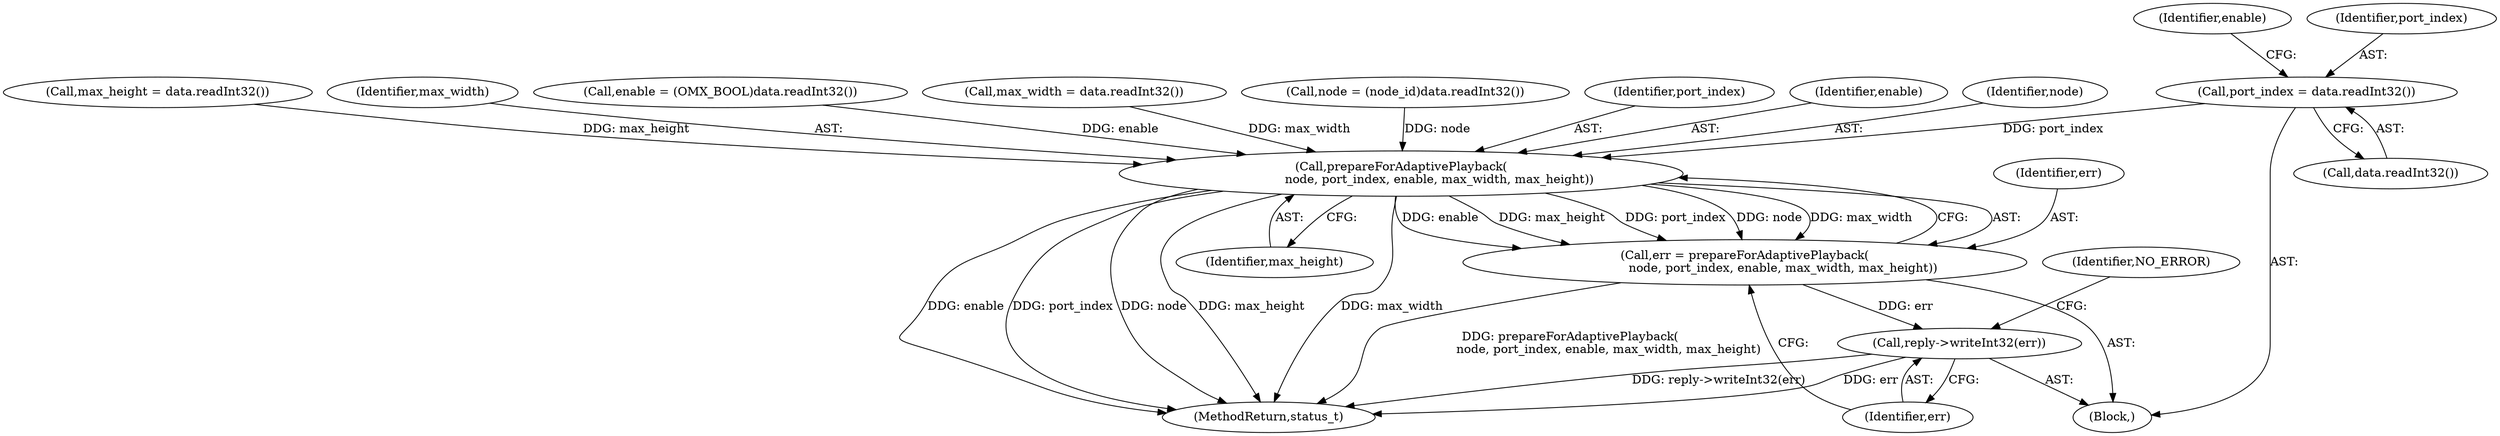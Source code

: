 digraph "0_Android_295c883fe3105b19bcd0f9e07d54c6b589fc5bff@API" {
"1000862" [label="(Call,port_index = data.readInt32())"];
"1000882" [label="(Call,prepareForAdaptivePlayback(\n                    node, port_index, enable, max_width, max_height))"];
"1000880" [label="(Call,err = prepareForAdaptivePlayback(\n                    node, port_index, enable, max_width, max_height))"];
"1000888" [label="(Call,reply->writeInt32(err))"];
"1000866" [label="(Call,enable = (OMX_BOOL)data.readInt32())"];
"1000872" [label="(Call,max_width = data.readInt32())"];
"1000856" [label="(Call,node = (node_id)data.readInt32())"];
"1001214" [label="(MethodReturn,status_t)"];
"1000867" [label="(Identifier,enable)"];
"1000884" [label="(Identifier,port_index)"];
"1000888" [label="(Call,reply->writeInt32(err))"];
"1000891" [label="(Identifier,NO_ERROR)"];
"1000882" [label="(Call,prepareForAdaptivePlayback(\n                    node, port_index, enable, max_width, max_height))"];
"1000885" [label="(Identifier,enable)"];
"1000864" [label="(Call,data.readInt32())"];
"1000889" [label="(Identifier,err)"];
"1000881" [label="(Identifier,err)"];
"1000883" [label="(Identifier,node)"];
"1000880" [label="(Call,err = prepareForAdaptivePlayback(\n                    node, port_index, enable, max_width, max_height))"];
"1000887" [label="(Identifier,max_height)"];
"1000876" [label="(Call,max_height = data.readInt32())"];
"1000863" [label="(Identifier,port_index)"];
"1000850" [label="(Block,)"];
"1000886" [label="(Identifier,max_width)"];
"1000862" [label="(Call,port_index = data.readInt32())"];
"1000862" -> "1000850"  [label="AST: "];
"1000862" -> "1000864"  [label="CFG: "];
"1000863" -> "1000862"  [label="AST: "];
"1000864" -> "1000862"  [label="AST: "];
"1000867" -> "1000862"  [label="CFG: "];
"1000862" -> "1000882"  [label="DDG: port_index"];
"1000882" -> "1000880"  [label="AST: "];
"1000882" -> "1000887"  [label="CFG: "];
"1000883" -> "1000882"  [label="AST: "];
"1000884" -> "1000882"  [label="AST: "];
"1000885" -> "1000882"  [label="AST: "];
"1000886" -> "1000882"  [label="AST: "];
"1000887" -> "1000882"  [label="AST: "];
"1000880" -> "1000882"  [label="CFG: "];
"1000882" -> "1001214"  [label="DDG: node"];
"1000882" -> "1001214"  [label="DDG: port_index"];
"1000882" -> "1001214"  [label="DDG: enable"];
"1000882" -> "1001214"  [label="DDG: max_width"];
"1000882" -> "1001214"  [label="DDG: max_height"];
"1000882" -> "1000880"  [label="DDG: enable"];
"1000882" -> "1000880"  [label="DDG: max_height"];
"1000882" -> "1000880"  [label="DDG: port_index"];
"1000882" -> "1000880"  [label="DDG: node"];
"1000882" -> "1000880"  [label="DDG: max_width"];
"1000856" -> "1000882"  [label="DDG: node"];
"1000866" -> "1000882"  [label="DDG: enable"];
"1000872" -> "1000882"  [label="DDG: max_width"];
"1000876" -> "1000882"  [label="DDG: max_height"];
"1000880" -> "1000850"  [label="AST: "];
"1000881" -> "1000880"  [label="AST: "];
"1000889" -> "1000880"  [label="CFG: "];
"1000880" -> "1001214"  [label="DDG: prepareForAdaptivePlayback(\n                    node, port_index, enable, max_width, max_height)"];
"1000880" -> "1000888"  [label="DDG: err"];
"1000888" -> "1000850"  [label="AST: "];
"1000888" -> "1000889"  [label="CFG: "];
"1000889" -> "1000888"  [label="AST: "];
"1000891" -> "1000888"  [label="CFG: "];
"1000888" -> "1001214"  [label="DDG: reply->writeInt32(err)"];
"1000888" -> "1001214"  [label="DDG: err"];
}
